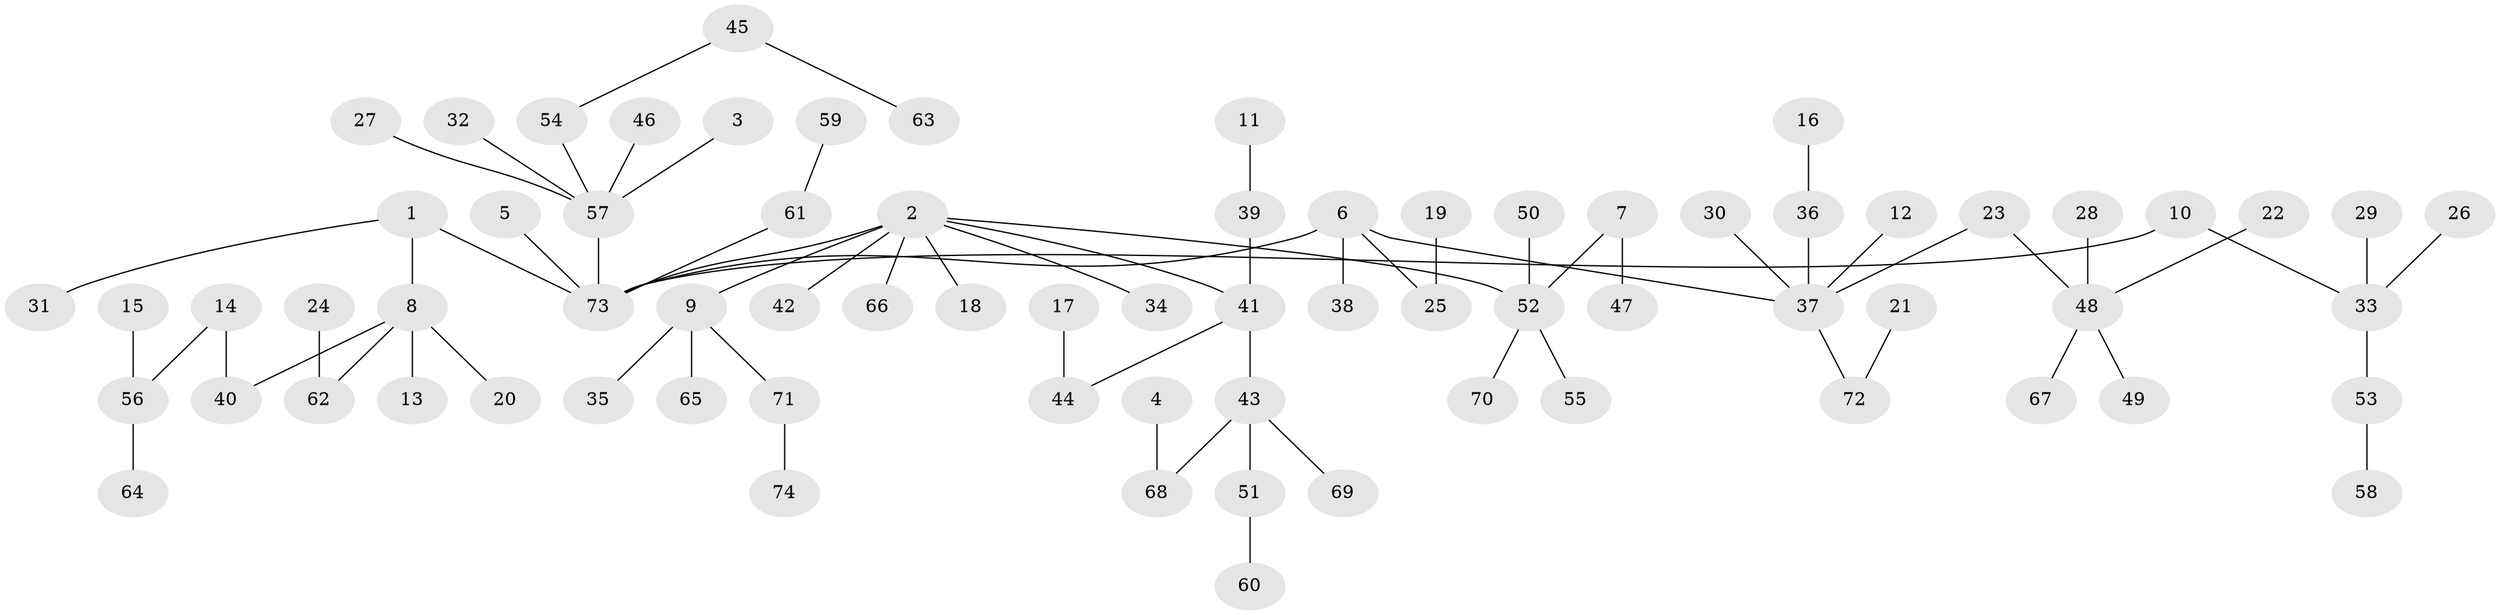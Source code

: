 // original degree distribution, {7: 0.013513513513513514, 8: 0.013513513513513514, 3: 0.12837837837837837, 6: 0.02027027027027027, 5: 0.02702702702702703, 1: 0.5608108108108109, 4: 0.05405405405405406, 2: 0.18243243243243243}
// Generated by graph-tools (version 1.1) at 2025/50/03/09/25 03:50:24]
// undirected, 74 vertices, 73 edges
graph export_dot {
graph [start="1"]
  node [color=gray90,style=filled];
  1;
  2;
  3;
  4;
  5;
  6;
  7;
  8;
  9;
  10;
  11;
  12;
  13;
  14;
  15;
  16;
  17;
  18;
  19;
  20;
  21;
  22;
  23;
  24;
  25;
  26;
  27;
  28;
  29;
  30;
  31;
  32;
  33;
  34;
  35;
  36;
  37;
  38;
  39;
  40;
  41;
  42;
  43;
  44;
  45;
  46;
  47;
  48;
  49;
  50;
  51;
  52;
  53;
  54;
  55;
  56;
  57;
  58;
  59;
  60;
  61;
  62;
  63;
  64;
  65;
  66;
  67;
  68;
  69;
  70;
  71;
  72;
  73;
  74;
  1 -- 8 [weight=1.0];
  1 -- 31 [weight=1.0];
  1 -- 73 [weight=1.0];
  2 -- 9 [weight=1.0];
  2 -- 18 [weight=1.0];
  2 -- 34 [weight=1.0];
  2 -- 41 [weight=1.0];
  2 -- 42 [weight=1.0];
  2 -- 52 [weight=1.0];
  2 -- 66 [weight=1.0];
  2 -- 73 [weight=1.0];
  3 -- 57 [weight=1.0];
  4 -- 68 [weight=1.0];
  5 -- 73 [weight=1.0];
  6 -- 25 [weight=1.0];
  6 -- 37 [weight=1.0];
  6 -- 38 [weight=1.0];
  6 -- 73 [weight=1.0];
  7 -- 47 [weight=1.0];
  7 -- 52 [weight=1.0];
  8 -- 13 [weight=1.0];
  8 -- 20 [weight=1.0];
  8 -- 40 [weight=1.0];
  8 -- 62 [weight=1.0];
  9 -- 35 [weight=1.0];
  9 -- 65 [weight=1.0];
  9 -- 71 [weight=1.0];
  10 -- 33 [weight=1.0];
  10 -- 73 [weight=1.0];
  11 -- 39 [weight=1.0];
  12 -- 37 [weight=1.0];
  14 -- 40 [weight=1.0];
  14 -- 56 [weight=1.0];
  15 -- 56 [weight=1.0];
  16 -- 36 [weight=1.0];
  17 -- 44 [weight=1.0];
  19 -- 25 [weight=1.0];
  21 -- 72 [weight=1.0];
  22 -- 48 [weight=1.0];
  23 -- 37 [weight=1.0];
  23 -- 48 [weight=1.0];
  24 -- 62 [weight=1.0];
  26 -- 33 [weight=1.0];
  27 -- 57 [weight=1.0];
  28 -- 48 [weight=1.0];
  29 -- 33 [weight=1.0];
  30 -- 37 [weight=1.0];
  32 -- 57 [weight=1.0];
  33 -- 53 [weight=1.0];
  36 -- 37 [weight=1.0];
  37 -- 72 [weight=1.0];
  39 -- 41 [weight=1.0];
  41 -- 43 [weight=1.0];
  41 -- 44 [weight=1.0];
  43 -- 51 [weight=1.0];
  43 -- 68 [weight=1.0];
  43 -- 69 [weight=1.0];
  45 -- 54 [weight=1.0];
  45 -- 63 [weight=1.0];
  46 -- 57 [weight=1.0];
  48 -- 49 [weight=1.0];
  48 -- 67 [weight=1.0];
  50 -- 52 [weight=1.0];
  51 -- 60 [weight=1.0];
  52 -- 55 [weight=1.0];
  52 -- 70 [weight=1.0];
  53 -- 58 [weight=1.0];
  54 -- 57 [weight=1.0];
  56 -- 64 [weight=1.0];
  57 -- 73 [weight=1.0];
  59 -- 61 [weight=1.0];
  61 -- 73 [weight=1.0];
  71 -- 74 [weight=1.0];
}
